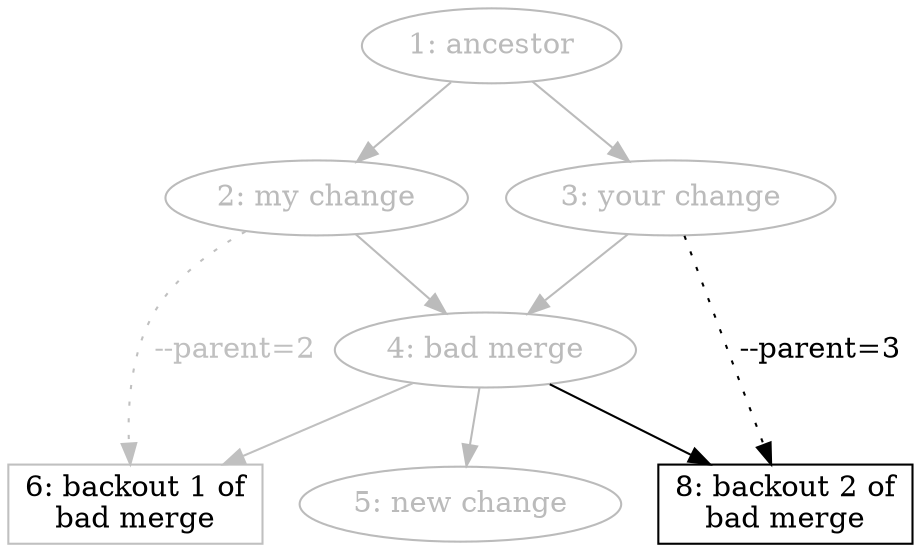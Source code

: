 digraph bad_merge_3 {
	ancestor [label="1: ancestor",color="#bbbbbb",fontcolor="#bbbbbb"];
	left [label="2: my change",color="#bbbbbb",fontcolor="#bbbbbb"];
	right [label="3: your change",color="#bbbbbb",fontcolor="#bbbbbb"];
	bad [label="4: bad merge",color="#bbbbbb",fontcolor="#bbbbbb"];
	new [label="5: new change",color="#bbbbbb",fontcolor="#bbbbbb"];

	bak_left [label="6: backout 1 of\nbad merge",color=grey,shape=box];
	bak_right [label="8: backout 2 of\nbad merge",shape=box];

	ancestor -> left [color="#bbbbbb"];
	ancestor -> right [color="#bbbbbb"];
	left -> bad [color="#bbbbbb"];
	right -> bad [color="#bbbbbb"];
	bad -> new [color="#bbbbbb"];

	bad -> bak_left [color=grey];
	left -> bak_left [style=dotted,label="--parent=2",color=grey,fontcolor=grey];

	bad -> bak_right;
	right -> bak_right [style=dotted,label="--parent=3"];
}
